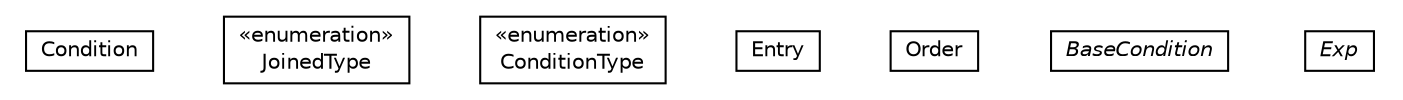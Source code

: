 #!/usr/local/bin/dot
#
# Class diagram 
# Generated by UMLGraph version 5.1 (http://www.umlgraph.org/)
#

digraph G {
	edge [fontname="Helvetica",fontsize=10,labelfontname="Helvetica",labelfontsize=10];
	node [fontname="Helvetica",fontsize=10,shape=plaintext];
	nodesep=0.25;
	ranksep=0.5;
	// cn.edu.uestc.acmicpc.db.condition.base.Condition
	c149 [label=<<table title="cn.edu.uestc.acmicpc.db.condition.base.Condition" border="0" cellborder="1" cellspacing="0" cellpadding="2" port="p" href="./Condition.html">
		<tr><td><table border="0" cellspacing="0" cellpadding="1">
<tr><td align="center" balign="center"> Condition </td></tr>
		</table></td></tr>
		</table>>, fontname="Helvetica", fontcolor="black", fontsize=10.0];
	// cn.edu.uestc.acmicpc.db.condition.base.Condition.JoinedType
	c150 [label=<<table title="cn.edu.uestc.acmicpc.db.condition.base.Condition.JoinedType" border="0" cellborder="1" cellspacing="0" cellpadding="2" port="p" href="./Condition.JoinedType.html">
		<tr><td><table border="0" cellspacing="0" cellpadding="1">
<tr><td align="center" balign="center"> &#171;enumeration&#187; </td></tr>
<tr><td align="center" balign="center"> JoinedType </td></tr>
		</table></td></tr>
		</table>>, fontname="Helvetica", fontcolor="black", fontsize=10.0];
	// cn.edu.uestc.acmicpc.db.condition.base.Condition.ConditionType
	c151 [label=<<table title="cn.edu.uestc.acmicpc.db.condition.base.Condition.ConditionType" border="0" cellborder="1" cellspacing="0" cellpadding="2" port="p" href="./Condition.ConditionType.html">
		<tr><td><table border="0" cellspacing="0" cellpadding="1">
<tr><td align="center" balign="center"> &#171;enumeration&#187; </td></tr>
<tr><td align="center" balign="center"> ConditionType </td></tr>
		</table></td></tr>
		</table>>, fontname="Helvetica", fontcolor="black", fontsize=10.0];
	// cn.edu.uestc.acmicpc.db.condition.base.Condition.Entry
	c152 [label=<<table title="cn.edu.uestc.acmicpc.db.condition.base.Condition.Entry" border="0" cellborder="1" cellspacing="0" cellpadding="2" port="p" href="./Condition.Entry.html">
		<tr><td><table border="0" cellspacing="0" cellpadding="1">
<tr><td align="center" balign="center"> Entry </td></tr>
		</table></td></tr>
		</table>>, fontname="Helvetica", fontcolor="black", fontsize=10.0];
	// cn.edu.uestc.acmicpc.db.condition.base.Condition.Order
	c153 [label=<<table title="cn.edu.uestc.acmicpc.db.condition.base.Condition.Order" border="0" cellborder="1" cellspacing="0" cellpadding="2" port="p" href="./Condition.Order.html">
		<tr><td><table border="0" cellspacing="0" cellpadding="1">
<tr><td align="center" balign="center"> Order </td></tr>
		</table></td></tr>
		</table>>, fontname="Helvetica", fontcolor="black", fontsize=10.0];
	// cn.edu.uestc.acmicpc.db.condition.base.BaseCondition
	c154 [label=<<table title="cn.edu.uestc.acmicpc.db.condition.base.BaseCondition" border="0" cellborder="1" cellspacing="0" cellpadding="2" port="p" href="./BaseCondition.html">
		<tr><td><table border="0" cellspacing="0" cellpadding="1">
<tr><td align="center" balign="center"><font face="Helvetica-Oblique"> BaseCondition </font></td></tr>
		</table></td></tr>
		</table>>, fontname="Helvetica", fontcolor="black", fontsize=10.0];
	// cn.edu.uestc.acmicpc.db.condition.base.BaseCondition.Exp
	c155 [label=<<table title="cn.edu.uestc.acmicpc.db.condition.base.BaseCondition.Exp" border="0" cellborder="1" cellspacing="0" cellpadding="2" port="p" href="./BaseCondition.Exp.html">
		<tr><td><table border="0" cellspacing="0" cellpadding="1">
<tr><td align="center" balign="center"><font face="Helvetica-Oblique"> Exp </font></td></tr>
		</table></td></tr>
		</table>>, fontname="Helvetica", fontcolor="black", fontsize=10.0];
}

